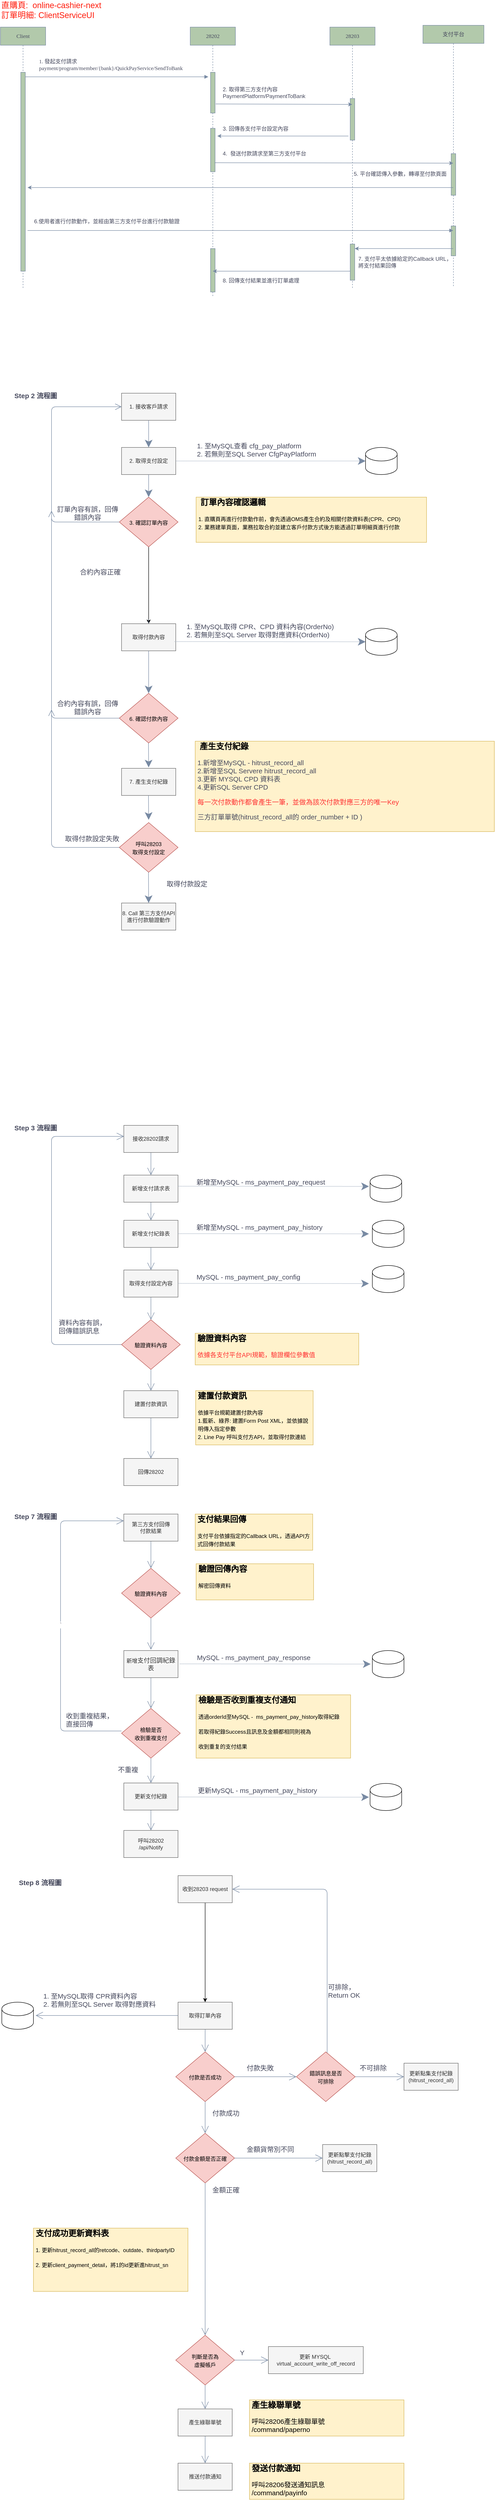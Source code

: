 <mxfile version="24.2.3" type="device">
  <diagram name="Page-1" id="13e1069c-82ec-6db2-03f1-153e76fe0fe0">
    <mxGraphModel dx="1492" dy="655" grid="1" gridSize="10" guides="1" tooltips="1" connect="1" arrows="1" fold="1" page="1" pageScale="1" pageWidth="1169" pageHeight="827" math="0" shadow="0">
      <root>
        <mxCell id="0" />
        <mxCell id="1" parent="0" />
        <mxCell id="7baba1c4bc27f4b0-2" value="28202" style="shape=umlLifeline;perimeter=lifelinePerimeter;whiteSpace=wrap;html=1;container=1;collapsible=0;recursiveResize=0;outlineConnect=0;rounded=0;shadow=0;comic=0;labelBackgroundColor=none;strokeWidth=1;fontFamily=Verdana;fontSize=12;align=center;fillColor=#B2C9AB;strokeColor=#788AA3;fontColor=#46495D;" parent="1" vertex="1">
          <mxGeometry x="467" y="70" width="100" height="596" as="geometry" />
        </mxCell>
        <mxCell id="7baba1c4bc27f4b0-10" value="" style="html=1;points=[];perimeter=orthogonalPerimeter;rounded=0;shadow=0;comic=0;labelBackgroundColor=none;strokeWidth=1;fontFamily=Verdana;fontSize=12;align=center;fillColor=#B2C9AB;strokeColor=#788AA3;fontColor=#46495D;" parent="7baba1c4bc27f4b0-2" vertex="1">
          <mxGeometry x="45" y="100" width="10" height="90" as="geometry" />
        </mxCell>
        <mxCell id="J6iVhQArOqbqRwW2A1_2-15" value="" style="html=1;points=[];perimeter=orthogonalPerimeter;rounded=0;shadow=0;comic=0;labelBackgroundColor=none;strokeWidth=1;fontFamily=Verdana;fontSize=12;align=center;fillColor=#B2C9AB;strokeColor=#788AA3;fontColor=#46495D;" parent="7baba1c4bc27f4b0-2" vertex="1">
          <mxGeometry x="45" y="224" width="10" height="96" as="geometry" />
        </mxCell>
        <mxCell id="J6iVhQArOqbqRwW2A1_2-30" value="" style="html=1;points=[];perimeter=orthogonalPerimeter;rounded=0;shadow=0;comic=0;labelBackgroundColor=none;strokeWidth=1;fontFamily=Verdana;fontSize=12;align=center;fillColor=#B2C9AB;strokeColor=#788AA3;fontColor=#46495D;" parent="7baba1c4bc27f4b0-2" vertex="1">
          <mxGeometry x="45.0" y="490" width="10" height="96" as="geometry" />
        </mxCell>
        <mxCell id="7baba1c4bc27f4b0-3" value="28203" style="shape=umlLifeline;perimeter=lifelinePerimeter;whiteSpace=wrap;html=1;container=1;collapsible=0;recursiveResize=0;outlineConnect=0;rounded=0;shadow=0;comic=0;labelBackgroundColor=none;strokeWidth=1;fontFamily=Verdana;fontSize=12;align=center;fillColor=#B2C9AB;strokeColor=#788AA3;fontColor=#46495D;" parent="1" vertex="1">
          <mxGeometry x="776.05" y="70" width="100" height="580" as="geometry" />
        </mxCell>
        <mxCell id="7baba1c4bc27f4b0-13" value="" style="html=1;points=[];perimeter=orthogonalPerimeter;rounded=0;shadow=0;comic=0;labelBackgroundColor=none;strokeWidth=1;fontFamily=Verdana;fontSize=12;align=center;fillColor=#B2C9AB;strokeColor=#788AA3;fontColor=#46495D;" parent="7baba1c4bc27f4b0-3" vertex="1">
          <mxGeometry x="45" y="158" width="10" height="92" as="geometry" />
        </mxCell>
        <mxCell id="J6iVhQArOqbqRwW2A1_2-28" value="" style="html=1;points=[];perimeter=orthogonalPerimeter;rounded=0;shadow=0;comic=0;labelBackgroundColor=none;strokeWidth=1;fontFamily=Verdana;fontSize=12;align=center;fillColor=#B2C9AB;strokeColor=#788AA3;fontColor=#46495D;" parent="7baba1c4bc27f4b0-3" vertex="1">
          <mxGeometry x="45" y="480" width="10" height="80" as="geometry" />
        </mxCell>
        <mxCell id="7baba1c4bc27f4b0-4" value="支付平台" style="shape=umlLifeline;perimeter=lifelinePerimeter;whiteSpace=wrap;html=1;container=1;collapsible=0;recursiveResize=0;outlineConnect=0;rounded=0;shadow=0;comic=0;labelBackgroundColor=none;strokeWidth=1;fontFamily=Verdana;fontSize=12;align=center;fillColor=#B2C9AB;strokeColor=#788AA3;fontColor=#46495D;" parent="1" vertex="1">
          <mxGeometry x="982" y="66" width="135" height="580" as="geometry" />
        </mxCell>
        <mxCell id="J6iVhQArOqbqRwW2A1_2-19" value="" style="html=1;points=[];perimeter=orthogonalPerimeter;rounded=0;shadow=0;comic=0;labelBackgroundColor=none;strokeWidth=1;fontFamily=Verdana;fontSize=12;align=center;fillColor=#B2C9AB;strokeColor=#788AA3;fontColor=#46495D;" parent="7baba1c4bc27f4b0-4" vertex="1">
          <mxGeometry x="62.5" y="284" width="10" height="92" as="geometry" />
        </mxCell>
        <mxCell id="J6iVhQArOqbqRwW2A1_2-25" value="" style="html=1;points=[];perimeter=orthogonalPerimeter;rounded=0;shadow=0;comic=0;labelBackgroundColor=none;strokeWidth=1;fontFamily=Verdana;fontSize=12;align=center;fillColor=#B2C9AB;strokeColor=#788AA3;fontColor=#46495D;" parent="7baba1c4bc27f4b0-4" vertex="1">
          <mxGeometry x="62.5" y="444" width="10" height="66" as="geometry" />
        </mxCell>
        <mxCell id="7baba1c4bc27f4b0-8" value="Client" style="shape=umlLifeline;perimeter=lifelinePerimeter;whiteSpace=wrap;html=1;container=1;collapsible=0;recursiveResize=0;outlineConnect=0;rounded=0;shadow=0;comic=0;labelBackgroundColor=none;strokeWidth=1;fontFamily=Verdana;fontSize=12;align=center;fillColor=#B2C9AB;strokeColor=#788AA3;fontColor=#46495D;" parent="1" vertex="1">
          <mxGeometry x="47" y="70" width="100" height="580" as="geometry" />
        </mxCell>
        <mxCell id="7baba1c4bc27f4b0-9" value="" style="html=1;points=[];perimeter=orthogonalPerimeter;rounded=0;shadow=0;comic=0;labelBackgroundColor=none;strokeWidth=1;fontFamily=Verdana;fontSize=12;align=center;fillColor=#B2C9AB;strokeColor=#788AA3;fontColor=#46495D;" parent="7baba1c4bc27f4b0-8" vertex="1">
          <mxGeometry x="45" y="100" width="10" height="440" as="geometry" />
        </mxCell>
        <mxCell id="7baba1c4bc27f4b0-11" value="&lt;div style=&quot;text-align: left;&quot;&gt;&lt;span style=&quot;background-color: initial;&quot;&gt;1. 發起支付請求&lt;/span&gt;&lt;/div&gt;payment/program/member/{bank}/QuickPayService/SendToBank" style="html=1;verticalAlign=bottom;endArrow=block;labelBackgroundColor=none;fontFamily=Verdana;fontSize=12;edgeStyle=elbowEdgeStyle;elbow=vertical;rounded=0;curved=1;strokeColor=#788AA3;fontColor=#46495D;" parent="1" source="7baba1c4bc27f4b0-9" edge="1">
          <mxGeometry x="-0.067" y="10" relative="1" as="geometry">
            <mxPoint x="267" y="190" as="sourcePoint" />
            <mxPoint x="507" y="180" as="targetPoint" />
            <Array as="points">
              <mxPoint x="287" y="180" />
            </Array>
            <mxPoint as="offset" />
          </mxGeometry>
        </mxCell>
        <mxCell id="J6iVhQArOqbqRwW2A1_2-12" value="" style="endArrow=classic;html=1;rounded=0;curved=1;strokeColor=#788AA3;fontColor=#46495D;" parent="1" target="7baba1c4bc27f4b0-3" edge="1">
          <mxGeometry width="50" height="50" relative="1" as="geometry">
            <mxPoint x="523.447" y="240" as="sourcePoint" />
            <mxPoint x="800.53" y="218.68" as="targetPoint" />
            <Array as="points">
              <mxPoint x="627" y="241" />
            </Array>
          </mxGeometry>
        </mxCell>
        <mxCell id="J6iVhQArOqbqRwW2A1_2-14" value="2. 取得第三方支付內容&lt;br&gt;PaymentPlatform/PaymentToBank" style="text;html=1;strokeColor=none;fillColor=none;align=left;verticalAlign=middle;whiteSpace=wrap;rounded=0;fontColor=#46495D;" parent="1" vertex="1">
          <mxGeometry x="537" y="200" width="270" height="30" as="geometry" />
        </mxCell>
        <mxCell id="J6iVhQArOqbqRwW2A1_2-16" value="" style="endArrow=classic;html=1;rounded=0;curved=1;strokeColor=#788AA3;fontColor=#46495D;" parent="1" edge="1">
          <mxGeometry width="50" height="50" relative="1" as="geometry">
            <mxPoint x="817" y="311" as="sourcePoint" />
            <mxPoint x="527" y="311" as="targetPoint" />
            <Array as="points">
              <mxPoint x="667" y="311" />
            </Array>
          </mxGeometry>
        </mxCell>
        <mxCell id="J6iVhQArOqbqRwW2A1_2-17" value="3. 回傳各支付平台設定內容" style="text;html=1;strokeColor=none;fillColor=none;align=left;verticalAlign=middle;whiteSpace=wrap;rounded=0;fontColor=#46495D;" parent="1" vertex="1">
          <mxGeometry x="537" y="280" width="270" height="30" as="geometry" />
        </mxCell>
        <mxCell id="J6iVhQArOqbqRwW2A1_2-20" value="" style="endArrow=classic;html=1;rounded=0;curved=1;strokeColor=#788AA3;fontColor=#46495D;" parent="1" target="7baba1c4bc27f4b0-4" edge="1">
          <mxGeometry width="50" height="50" relative="1" as="geometry">
            <mxPoint x="520.947" y="370" as="sourcePoint" />
            <mxPoint x="823.05" y="371" as="targetPoint" />
            <Array as="points">
              <mxPoint x="624.5" y="371" />
            </Array>
          </mxGeometry>
        </mxCell>
        <mxCell id="J6iVhQArOqbqRwW2A1_2-21" value="4.&amp;nbsp; 發送付款請求至第三方支付平台" style="text;html=1;strokeColor=none;fillColor=none;align=left;verticalAlign=middle;whiteSpace=wrap;rounded=0;fontColor=#46495D;" parent="1" vertex="1">
          <mxGeometry x="537" y="335" width="430" height="30" as="geometry" />
        </mxCell>
        <mxCell id="J6iVhQArOqbqRwW2A1_2-22" value="" style="endArrow=classic;html=1;rounded=0;curved=1;strokeColor=#788AA3;fontColor=#46495D;" parent="1" source="7baba1c4bc27f4b0-4" edge="1">
          <mxGeometry width="50" height="50" relative="1" as="geometry">
            <mxPoint x="1066.05" y="425" as="sourcePoint" />
            <mxPoint x="107" y="425" as="targetPoint" />
            <Array as="points">
              <mxPoint x="916.05" y="425" />
            </Array>
          </mxGeometry>
        </mxCell>
        <mxCell id="J6iVhQArOqbqRwW2A1_2-23" value="5. 平台確認傳入參數，轉導至付款頁面" style="text;html=1;strokeColor=none;fillColor=none;align=left;verticalAlign=middle;whiteSpace=wrap;rounded=0;fontColor=#46495D;" parent="1" vertex="1">
          <mxGeometry x="827" y="380" width="220" height="30" as="geometry" />
        </mxCell>
        <mxCell id="J6iVhQArOqbqRwW2A1_2-24" value="&lt;div style=&quot;text-align: left;&quot;&gt;&lt;/div&gt;" style="html=1;verticalAlign=bottom;endArrow=block;labelBackgroundColor=none;fontFamily=Verdana;fontSize=12;edgeStyle=elbowEdgeStyle;elbow=vertical;rounded=0;curved=1;strokeColor=#788AA3;fontColor=#46495D;exitX=0;exitY=1.167;exitDx=0;exitDy=0;exitPerimeter=0;" parent="1" source="J6iVhQArOqbqRwW2A1_2-26" target="7baba1c4bc27f4b0-4" edge="1">
          <mxGeometry x="-0.549" y="20" relative="1" as="geometry">
            <mxPoint x="46" y="519.999" as="sourcePoint" />
            <mxPoint x="1070.55" y="520.105" as="targetPoint" />
            <mxPoint as="offset" />
            <Array as="points">
              <mxPoint x="107" y="520" />
            </Array>
          </mxGeometry>
        </mxCell>
        <mxCell id="J6iVhQArOqbqRwW2A1_2-26" value="6.使用者進行付款動作，並經由第三方支付平台進行付款驗證" style="text;html=1;align=center;verticalAlign=middle;resizable=0;points=[];autosize=1;strokeColor=none;fillColor=none;rounded=0;fontColor=#46495D;" parent="1" vertex="1">
          <mxGeometry x="107" y="485" width="350" height="30" as="geometry" />
        </mxCell>
        <mxCell id="J6iVhQArOqbqRwW2A1_2-27" value="" style="endArrow=classic;html=1;rounded=0;curved=1;strokeColor=#788AA3;fontColor=#46495D;" parent="1" source="7baba1c4bc27f4b0-4" target="J6iVhQArOqbqRwW2A1_2-28" edge="1">
          <mxGeometry width="50" height="50" relative="1" as="geometry">
            <mxPoint x="1066.05" y="560" as="sourcePoint" />
            <mxPoint x="776.05" y="560" as="targetPoint" />
            <Array as="points">
              <mxPoint x="916.05" y="560" />
            </Array>
          </mxGeometry>
        </mxCell>
        <mxCell id="J6iVhQArOqbqRwW2A1_2-29" value="7. 支付平太依據給定的Callback URL，&lt;br&gt;將支付結果回傳" style="text;html=1;align=left;verticalAlign=middle;resizable=0;points=[];autosize=1;strokeColor=none;fillColor=none;rounded=0;fontColor=#46495D;" parent="1" vertex="1">
          <mxGeometry x="837.05" y="570" width="230" height="40" as="geometry" />
        </mxCell>
        <mxCell id="J6iVhQArOqbqRwW2A1_2-31" value="" style="endArrow=classic;html=1;rounded=0;curved=1;strokeColor=#788AA3;fontColor=#46495D;" parent="1" source="J6iVhQArOqbqRwW2A1_2-28" target="7baba1c4bc27f4b0-2" edge="1">
          <mxGeometry width="50" height="50" relative="1" as="geometry">
            <mxPoint x="809.975" y="610" as="sourcePoint" />
            <mxPoint x="537.0" y="610" as="targetPoint" />
            <Array as="points">
              <mxPoint x="622" y="610" />
            </Array>
          </mxGeometry>
        </mxCell>
        <mxCell id="J6iVhQArOqbqRwW2A1_2-32" value="8. 回傳支付結果並進行訂單處理" style="text;html=1;align=left;verticalAlign=middle;resizable=0;points=[];autosize=1;strokeColor=none;fillColor=none;rounded=0;fontColor=#46495D;" parent="1" vertex="1">
          <mxGeometry x="537" y="616" width="190" height="30" as="geometry" />
        </mxCell>
        <mxCell id="J6iVhQArOqbqRwW2A1_2-33" value="1. 接收客戶請求" style="rounded=0;whiteSpace=wrap;html=1;fillColor=#f5f5f5;strokeColor=#666666;fontColor=#333333;" parent="1" vertex="1">
          <mxGeometry x="315" y="880" width="120" height="60" as="geometry" />
        </mxCell>
        <mxCell id="J6iVhQArOqbqRwW2A1_2-34" value="&lt;font style=&quot;font-size: 15px;&quot;&gt;&lt;b&gt;Step 2 流程圖&lt;/b&gt;&lt;/font&gt;" style="text;html=1;strokeColor=none;fillColor=none;align=center;verticalAlign=middle;whiteSpace=wrap;rounded=0;fontColor=#46495D;" parent="1" vertex="1">
          <mxGeometry x="70" y="870" width="110" height="30" as="geometry" />
        </mxCell>
        <mxCell id="J6iVhQArOqbqRwW2A1_2-37" value="2. 取得支付設定" style="rounded=0;whiteSpace=wrap;html=1;fillColor=#f5f5f5;strokeColor=#666666;fontColor=#333333;" parent="1" vertex="1">
          <mxGeometry x="315" y="1000" width="120" height="60" as="geometry" />
        </mxCell>
        <mxCell id="J6iVhQArOqbqRwW2A1_2-38" value="" style="endArrow=classic;html=1;rounded=0;fontSize=15;fontColor=#46495D;startSize=14;endSize=14;strokeColor=#788AA3;fillColor=#B2C9AB;curved=1;exitX=0.5;exitY=1;exitDx=0;exitDy=0;entryX=0.5;entryY=0;entryDx=0;entryDy=0;" parent="1" source="J6iVhQArOqbqRwW2A1_2-33" target="J6iVhQArOqbqRwW2A1_2-37" edge="1">
          <mxGeometry width="50" height="50" relative="1" as="geometry">
            <mxPoint x="165" y="1000" as="sourcePoint" />
            <mxPoint x="215" y="950" as="targetPoint" />
          </mxGeometry>
        </mxCell>
        <mxCell id="J6iVhQArOqbqRwW2A1_2-39" value="" style="shape=cylinder3;whiteSpace=wrap;html=1;boundedLbl=1;backgroundOutline=1;size=15;fontSize=15;" parent="1" vertex="1">
          <mxGeometry x="855" y="1000" width="70" height="60" as="geometry" />
        </mxCell>
        <mxCell id="J6iVhQArOqbqRwW2A1_2-40" value="" style="endArrow=classic;html=1;rounded=0;fontSize=15;fontColor=#46495D;startSize=14;endSize=14;strokeColor=#788AA3;fillColor=#B2C9AB;curved=1;exitX=1;exitY=0.5;exitDx=0;exitDy=0;dashed=1;dashPattern=1 1;entryX=0;entryY=0.5;entryDx=0;entryDy=0;entryPerimeter=0;" parent="1" source="J6iVhQArOqbqRwW2A1_2-37" target="J6iVhQArOqbqRwW2A1_2-39" edge="1">
          <mxGeometry width="50" height="50" relative="1" as="geometry">
            <mxPoint x="605" y="1070" as="sourcePoint" />
            <mxPoint x="545" y="1030" as="targetPoint" />
          </mxGeometry>
        </mxCell>
        <mxCell id="J6iVhQArOqbqRwW2A1_2-42" value="1. 至MySQL查看&amp;nbsp;cfg_pay_platform&lt;br&gt;2. 若無則至SQL Server&amp;nbsp;CfgPayPlatform" style="text;html=1;strokeColor=none;fillColor=none;align=left;verticalAlign=middle;whiteSpace=wrap;rounded=0;fontSize=15;fontColor=#46495D;" parent="1" vertex="1">
          <mxGeometry x="480" y="980" width="320" height="50" as="geometry" />
        </mxCell>
        <mxCell id="J6iVhQArOqbqRwW2A1_2-45" value="" style="endArrow=classic;html=1;rounded=0;fontSize=15;fontColor=#46495D;startSize=14;endSize=14;strokeColor=#788AA3;fillColor=#B2C9AB;curved=1;entryX=0.5;entryY=0;entryDx=0;entryDy=0;exitX=0.5;exitY=1;exitDx=0;exitDy=0;" parent="1" source="J6iVhQArOqbqRwW2A1_2-37" target="J6iVhQArOqbqRwW2A1_2-46" edge="1">
          <mxGeometry width="50" height="50" relative="1" as="geometry">
            <mxPoint x="385" y="1070" as="sourcePoint" />
            <mxPoint x="378" y="1119" as="targetPoint" />
          </mxGeometry>
        </mxCell>
        <mxCell id="JeVfR3BSH5W42-43gilU-3" style="edgeStyle=orthogonalEdgeStyle;rounded=0;orthogonalLoop=1;jettySize=auto;html=1;entryX=0.5;entryY=0;entryDx=0;entryDy=0;" edge="1" parent="1" source="J6iVhQArOqbqRwW2A1_2-46" target="J6iVhQArOqbqRwW2A1_2-64">
          <mxGeometry relative="1" as="geometry" />
        </mxCell>
        <mxCell id="J6iVhQArOqbqRwW2A1_2-46" value="&lt;font style=&quot;font-size: 12px;&quot;&gt;3. 確認訂單內容&lt;/font&gt;" style="rhombus;whiteSpace=wrap;html=1;fontSize=15;strokeColor=#b85450;fillColor=#f8cecc;" parent="1" vertex="1">
          <mxGeometry x="310" y="1110" width="130" height="110" as="geometry" />
        </mxCell>
        <mxCell id="J6iVhQArOqbqRwW2A1_2-53" value="" style="endArrow=open;endFill=1;endSize=12;html=1;rounded=1;fontSize=15;fontColor=#46495D;strokeColor=#788AA3;fillColor=#B2C9AB;exitX=0;exitY=0.5;exitDx=0;exitDy=0;entryX=0;entryY=0.5;entryDx=0;entryDy=0;" parent="1" source="J6iVhQArOqbqRwW2A1_2-46" target="J6iVhQArOqbqRwW2A1_2-33" edge="1">
          <mxGeometry width="160" relative="1" as="geometry">
            <mxPoint x="110" y="1150" as="sourcePoint" />
            <mxPoint x="270" y="1150" as="targetPoint" />
            <Array as="points">
              <mxPoint x="160" y="1165" />
              <mxPoint x="160" y="1030" />
              <mxPoint x="160" y="910" />
            </Array>
          </mxGeometry>
        </mxCell>
        <mxCell id="J6iVhQArOqbqRwW2A1_2-54" value="訂單內容有誤，回傳錯誤內容" style="text;html=1;strokeColor=none;fillColor=none;align=center;verticalAlign=middle;whiteSpace=wrap;rounded=0;fontSize=15;fontColor=#46495D;" parent="1" vertex="1">
          <mxGeometry x="170" y="1130" width="140" height="30" as="geometry" />
        </mxCell>
        <mxCell id="J6iVhQArOqbqRwW2A1_2-55" value="&lt;h1 style=&quot;font-size: 18px;&quot;&gt;&lt;font style=&quot;font-size: 18px;&quot;&gt;&amp;nbsp;訂單內容確認邏輯&lt;/font&gt;&lt;/h1&gt;&lt;p style=&quot;&quot;&gt;&lt;span style=&quot;font-size: 12px;&quot;&gt;1. 直購頁再進行付款動作前，會先透過OMS產生合約及相關付款資料表(CPR、CPD)&lt;br&gt;2. 業務建單頁面，業務拉取合約並建立客戶付款方式後方能透過訂單明細頁進行付款&lt;/span&gt;&lt;/p&gt;" style="text;html=1;strokeColor=#d6b656;fillColor=#fff2cc;spacing=5;spacingTop=-20;whiteSpace=wrap;overflow=hidden;rounded=0;fontSize=15;" parent="1" vertex="1">
          <mxGeometry x="480" y="1110" width="510" height="100" as="geometry" />
        </mxCell>
        <mxCell id="J6iVhQArOqbqRwW2A1_2-58" value="合約內容正確" style="text;html=1;strokeColor=none;fillColor=none;align=left;verticalAlign=middle;whiteSpace=wrap;rounded=0;fontSize=15;fontColor=#46495D;" parent="1" vertex="1">
          <mxGeometry x="220.97" y="1260" width="140" height="30" as="geometry" />
        </mxCell>
        <mxCell id="J6iVhQArOqbqRwW2A1_2-62" value="" style="endArrow=classic;html=1;rounded=0;fontSize=15;fontColor=#46495D;startSize=14;endSize=14;strokeColor=#788AA3;fillColor=#B2C9AB;curved=1;entryX=0.5;entryY=0;entryDx=0;entryDy=0;exitX=0.5;exitY=1;exitDx=0;exitDy=0;" parent="1" edge="1">
          <mxGeometry width="50" height="50" relative="1" as="geometry">
            <mxPoint x="374.57" y="1380" as="sourcePoint" />
            <mxPoint x="374.57" y="1430" as="targetPoint" />
          </mxGeometry>
        </mxCell>
        <mxCell id="J6iVhQArOqbqRwW2A1_2-64" value="取得付款內容" style="rounded=0;whiteSpace=wrap;html=1;fillColor=#f5f5f5;strokeColor=#666666;fontColor=#333333;" parent="1" vertex="1">
          <mxGeometry x="315" y="1390" width="120" height="60" as="geometry" />
        </mxCell>
        <mxCell id="J6iVhQArOqbqRwW2A1_2-65" value="" style="endArrow=classic;html=1;rounded=0;fontSize=15;fontColor=#46495D;startSize=14;endSize=14;strokeColor=#788AA3;fillColor=#B2C9AB;curved=1;exitX=1;exitY=0.5;exitDx=0;exitDy=0;dashed=1;dashPattern=1 1;entryX=0;entryY=0.5;entryDx=0;entryDy=0;entryPerimeter=0;" parent="1" target="J6iVhQArOqbqRwW2A1_2-66" edge="1">
          <mxGeometry width="50" height="50" relative="1" as="geometry">
            <mxPoint x="432.48" y="1429.57" as="sourcePoint" />
            <mxPoint x="787.53" y="1429.57" as="targetPoint" />
          </mxGeometry>
        </mxCell>
        <mxCell id="J6iVhQArOqbqRwW2A1_2-66" value="" style="shape=cylinder3;whiteSpace=wrap;html=1;boundedLbl=1;backgroundOutline=1;size=15;fontSize=15;" parent="1" vertex="1">
          <mxGeometry x="855" y="1400" width="70" height="60" as="geometry" />
        </mxCell>
        <mxCell id="J6iVhQArOqbqRwW2A1_2-67" value="1. 至MySQL取得 CPR、CPD 資料內容(OrderNo)&lt;br&gt;2. 若無則至SQL Server 取得對應資料(OrderNo)" style="text;html=1;strokeColor=none;fillColor=none;align=left;verticalAlign=middle;whiteSpace=wrap;rounded=0;fontSize=15;fontColor=#46495D;" parent="1" vertex="1">
          <mxGeometry x="457" y="1380" width="350" height="50" as="geometry" />
        </mxCell>
        <mxCell id="J6iVhQArOqbqRwW2A1_2-68" value="&lt;font style=&quot;font-size: 12px;&quot;&gt;6. 確認付款內容&lt;/font&gt;" style="rhombus;whiteSpace=wrap;html=1;fontSize=15;strokeColor=#b85450;fillColor=#f8cecc;" parent="1" vertex="1">
          <mxGeometry x="310" y="1544" width="130" height="110" as="geometry" />
        </mxCell>
        <mxCell id="J6iVhQArOqbqRwW2A1_2-69" value="" style="endArrow=classic;html=1;rounded=0;fontSize=15;fontColor=#46495D;startSize=14;endSize=14;strokeColor=#788AA3;fillColor=#B2C9AB;curved=1;entryX=0.5;entryY=0;entryDx=0;entryDy=0;" parent="1" target="J6iVhQArOqbqRwW2A1_2-68" edge="1" source="J6iVhQArOqbqRwW2A1_2-64">
          <mxGeometry width="50" height="50" relative="1" as="geometry">
            <mxPoint x="374.57" y="1490" as="sourcePoint" />
            <mxPoint x="374.57" y="1540" as="targetPoint" />
          </mxGeometry>
        </mxCell>
        <mxCell id="J6iVhQArOqbqRwW2A1_2-70" value="" style="endArrow=open;endFill=1;endSize=12;html=1;rounded=1;fontSize=15;fontColor=#46495D;strokeColor=#788AA3;fillColor=#B2C9AB;exitX=0;exitY=0.5;exitDx=0;exitDy=0;" parent="1" edge="1">
          <mxGeometry width="160" relative="1" as="geometry">
            <mxPoint x="310" y="1599" as="sourcePoint" />
            <mxPoint x="160" y="1140" as="targetPoint" />
            <Array as="points">
              <mxPoint x="160" y="1599" />
              <mxPoint x="160" y="1464" />
              <mxPoint x="160" y="1344" />
            </Array>
          </mxGeometry>
        </mxCell>
        <mxCell id="J6iVhQArOqbqRwW2A1_2-71" value="合約內容有誤，回傳錯誤內容" style="text;html=1;strokeColor=none;fillColor=none;align=center;verticalAlign=middle;whiteSpace=wrap;rounded=0;fontSize=15;fontColor=#46495D;" parent="1" vertex="1">
          <mxGeometry x="170" y="1560" width="140" height="30" as="geometry" />
        </mxCell>
        <mxCell id="J6iVhQArOqbqRwW2A1_2-72" value="&lt;h1 style=&quot;font-size: 18px;&quot;&gt;&amp;nbsp;產生支付紀錄&lt;/h1&gt;&lt;p style=&quot;&quot;&gt;&lt;span style=&quot;color: rgb(70, 73, 93);&quot;&gt;1.新增至MySQL -&amp;nbsp;hitrust_record_all&lt;/span&gt;&lt;br style=&quot;color: rgb(70, 73, 93);&quot;&gt;&lt;span style=&quot;color: rgb(70, 73, 93);&quot;&gt;2.新增至SQL Servere&amp;nbsp;hitrust_record_all&lt;/span&gt;&lt;br style=&quot;color: rgb(70, 73, 93);&quot;&gt;&lt;span style=&quot;color: rgb(70, 73, 93);&quot;&gt;3.更新 MYSQL CPD 資料表&lt;/span&gt;&lt;br style=&quot;color: rgb(70, 73, 93);&quot;&gt;&lt;span style=&quot;color: rgb(70, 73, 93);&quot;&gt;4.更新SQL Server CPD&lt;/span&gt;&lt;br&gt;&lt;/p&gt;&lt;p style=&quot;&quot;&gt;&lt;font color=&quot;#ff3333&quot;&gt;每一次付款動作都會產生一筆，並做為該次付款對應三方的唯一Key&lt;/font&gt;&lt;/p&gt;&lt;p style=&quot;&quot;&gt;&lt;/p&gt;&lt;font color=&quot;#46495d&quot;&gt;三方訂單單號(hitrust_record_all的 order_number + ID )&lt;/font&gt;" style="text;html=1;strokeColor=#d6b656;fillColor=#fff2cc;spacing=5;spacingTop=-20;whiteSpace=wrap;overflow=hidden;rounded=0;fontSize=15;" parent="1" vertex="1">
          <mxGeometry x="477.98" y="1650" width="662.02" height="200" as="geometry" />
        </mxCell>
        <mxCell id="J6iVhQArOqbqRwW2A1_2-73" value="" style="endArrow=classic;html=1;rounded=0;fontSize=15;fontColor=#46495D;startSize=14;endSize=14;strokeColor=#788AA3;fillColor=#B2C9AB;curved=1;entryX=0.5;entryY=0;entryDx=0;entryDy=0;exitX=0.5;exitY=1;exitDx=0;exitDy=0;" parent="1" edge="1">
          <mxGeometry width="50" height="50" relative="1" as="geometry">
            <mxPoint x="374.57" y="1654" as="sourcePoint" />
            <mxPoint x="375" y="1708" as="targetPoint" />
          </mxGeometry>
        </mxCell>
        <mxCell id="J6iVhQArOqbqRwW2A1_2-74" value="7. 產生支付紀錄" style="rounded=0;whiteSpace=wrap;html=1;fillColor=#f5f5f5;strokeColor=#666666;fontColor=#333333;" parent="1" vertex="1">
          <mxGeometry x="315" y="1710" width="120" height="60" as="geometry" />
        </mxCell>
        <mxCell id="J6iVhQArOqbqRwW2A1_2-82" value="&lt;span style=&quot;font-size: 12px;&quot;&gt;呼叫28203 &lt;br&gt;取得支付設定&lt;/span&gt;" style="rhombus;whiteSpace=wrap;html=1;fontSize=15;strokeColor=#b85450;fillColor=#f8cecc;" parent="1" vertex="1">
          <mxGeometry x="310" y="1830" width="130" height="110" as="geometry" />
        </mxCell>
        <mxCell id="J6iVhQArOqbqRwW2A1_2-84" value="" style="endArrow=classic;html=1;rounded=0;fontSize=15;fontColor=#46495D;startSize=14;endSize=14;strokeColor=#788AA3;fillColor=#B2C9AB;curved=1;entryX=0.5;entryY=0;entryDx=0;entryDy=0;exitX=0.5;exitY=1;exitDx=0;exitDy=0;" parent="1" edge="1">
          <mxGeometry width="50" height="50" relative="1" as="geometry">
            <mxPoint x="374.57" y="1770" as="sourcePoint" />
            <mxPoint x="375" y="1824" as="targetPoint" />
          </mxGeometry>
        </mxCell>
        <mxCell id="J6iVhQArOqbqRwW2A1_2-85" value="" style="endArrow=open;endFill=1;endSize=12;html=1;rounded=1;fontSize=15;fontColor=#46495D;strokeColor=#788AA3;fillColor=#B2C9AB;exitX=0;exitY=0.5;exitDx=0;exitDy=0;" parent="1" edge="1">
          <mxGeometry width="160" relative="1" as="geometry">
            <mxPoint x="310" y="1885" as="sourcePoint" />
            <mxPoint x="160" y="1580" as="targetPoint" />
            <Array as="points">
              <mxPoint x="160" y="1885" />
              <mxPoint x="160" y="1750" />
              <mxPoint x="160" y="1630" />
            </Array>
          </mxGeometry>
        </mxCell>
        <mxCell id="J6iVhQArOqbqRwW2A1_2-86" value="取得付款設定失敗" style="text;html=1;strokeColor=none;fillColor=none;align=center;verticalAlign=middle;whiteSpace=wrap;rounded=0;fontSize=15;fontColor=#46495D;" parent="1" vertex="1">
          <mxGeometry x="180" y="1850" width="140" height="30" as="geometry" />
        </mxCell>
        <mxCell id="J6iVhQArOqbqRwW2A1_2-87" value="8. Call 第三方支付API&lt;br&gt;進行付款驗證動作" style="rounded=0;whiteSpace=wrap;html=1;fillColor=#f5f5f5;strokeColor=#666666;fontColor=#333333;" parent="1" vertex="1">
          <mxGeometry x="315" y="2008" width="120" height="60" as="geometry" />
        </mxCell>
        <mxCell id="J6iVhQArOqbqRwW2A1_2-88" value="" style="endArrow=classic;html=1;rounded=0;fontSize=15;fontColor=#46495D;startSize=14;endSize=14;strokeColor=#788AA3;fillColor=#B2C9AB;curved=1;entryX=0.5;entryY=0;entryDx=0;entryDy=0;exitX=0.5;exitY=1;exitDx=0;exitDy=0;" parent="1" target="J6iVhQArOqbqRwW2A1_2-87" edge="1">
          <mxGeometry width="50" height="50" relative="1" as="geometry">
            <mxPoint x="374.57" y="1940" as="sourcePoint" />
            <mxPoint x="375" y="1994" as="targetPoint" />
          </mxGeometry>
        </mxCell>
        <mxCell id="J6iVhQArOqbqRwW2A1_2-89" value="取得付款設定" style="text;html=1;strokeColor=none;fillColor=none;align=center;verticalAlign=middle;whiteSpace=wrap;rounded=0;fontSize=15;fontColor=#46495D;" parent="1" vertex="1">
          <mxGeometry x="390" y="1950" width="140" height="30" as="geometry" />
        </mxCell>
        <mxCell id="J6iVhQArOqbqRwW2A1_2-104" style="edgeStyle=orthogonalEdgeStyle;rounded=1;orthogonalLoop=1;jettySize=auto;html=1;entryX=0.5;entryY=0;entryDx=0;entryDy=0;fontSize=12;fontColor=#46495D;endArrow=open;startSize=14;endSize=14;strokeColor=#788AA3;fillColor=#B2C9AB;" parent="1" source="J6iVhQArOqbqRwW2A1_2-90" target="J6iVhQArOqbqRwW2A1_2-94" edge="1">
          <mxGeometry relative="1" as="geometry" />
        </mxCell>
        <mxCell id="J6iVhQArOqbqRwW2A1_2-90" value="接收28202請求" style="rounded=0;whiteSpace=wrap;html=1;fillColor=#f5f5f5;strokeColor=#666666;fontColor=#333333;" parent="1" vertex="1">
          <mxGeometry x="320" y="2500" width="120" height="60" as="geometry" />
        </mxCell>
        <mxCell id="J6iVhQArOqbqRwW2A1_2-91" value="&lt;font style=&quot;font-size: 15px;&quot;&gt;&lt;b&gt;Step 3 流程圖&lt;/b&gt;&lt;/font&gt;" style="text;html=1;strokeColor=none;fillColor=none;align=center;verticalAlign=middle;whiteSpace=wrap;rounded=0;fontColor=#46495D;" parent="1" vertex="1">
          <mxGeometry x="70" y="2490" width="110" height="30" as="geometry" />
        </mxCell>
        <mxCell id="J6iVhQArOqbqRwW2A1_2-103" style="edgeStyle=orthogonalEdgeStyle;rounded=1;orthogonalLoop=1;jettySize=auto;html=1;exitX=0.5;exitY=1;exitDx=0;exitDy=0;entryX=0.5;entryY=0;entryDx=0;entryDy=0;fontSize=12;fontColor=#46495D;endArrow=open;startSize=14;endSize=14;strokeColor=#788AA3;fillColor=#B2C9AB;" parent="1" source="J6iVhQArOqbqRwW2A1_2-94" target="J6iVhQArOqbqRwW2A1_2-98" edge="1">
          <mxGeometry relative="1" as="geometry" />
        </mxCell>
        <mxCell id="J6iVhQArOqbqRwW2A1_2-94" value="&lt;font style=&quot;font-size: 12px;&quot;&gt;新增&lt;span style=&quot;font-family: Arial, sans-serif; text-align: start; background-color: rgb(255, 255, 255);&quot;&gt;支付請求表&lt;/span&gt;&lt;/font&gt;" style="rounded=0;whiteSpace=wrap;html=1;fillColor=#f5f5f5;strokeColor=#666666;fontColor=#333333;" parent="1" vertex="1">
          <mxGeometry x="320" y="2610" width="120" height="60" as="geometry" />
        </mxCell>
        <mxCell id="J6iVhQArOqbqRwW2A1_2-95" value="" style="endArrow=classic;html=1;rounded=0;fontSize=15;fontColor=#46495D;startSize=14;endSize=14;strokeColor=#788AA3;fillColor=#B2C9AB;curved=1;exitX=1;exitY=0.5;exitDx=0;exitDy=0;dashed=1;dashPattern=1 1;entryX=0;entryY=0.5;entryDx=0;entryDy=0;entryPerimeter=0;" parent="1" edge="1">
          <mxGeometry width="50" height="50" relative="1" as="geometry">
            <mxPoint x="440" y="2634.57" as="sourcePoint" />
            <mxPoint x="862.52" y="2635" as="targetPoint" />
          </mxGeometry>
        </mxCell>
        <mxCell id="J6iVhQArOqbqRwW2A1_2-96" value="" style="shape=cylinder3;whiteSpace=wrap;html=1;boundedLbl=1;backgroundOutline=1;size=15;fontSize=15;" parent="1" vertex="1">
          <mxGeometry x="865" y="2610" width="70" height="60" as="geometry" />
        </mxCell>
        <mxCell id="J6iVhQArOqbqRwW2A1_2-97" value="新增至MySQL - ms_payment_pay_request" style="text;html=1;strokeColor=none;fillColor=none;align=left;verticalAlign=middle;whiteSpace=wrap;rounded=0;fontSize=15;fontColor=#46495D;" parent="1" vertex="1">
          <mxGeometry x="479.05" y="2610" width="350" height="30" as="geometry" />
        </mxCell>
        <mxCell id="J6iVhQArOqbqRwW2A1_2-122" style="edgeStyle=orthogonalEdgeStyle;rounded=1;orthogonalLoop=1;jettySize=auto;html=1;entryX=0.5;entryY=0;entryDx=0;entryDy=0;fontSize=12;fontColor=#46495D;endArrow=open;startSize=14;endSize=14;strokeColor=#788AA3;fillColor=#B2C9AB;" parent="1" source="J6iVhQArOqbqRwW2A1_2-98" target="J6iVhQArOqbqRwW2A1_2-121" edge="1">
          <mxGeometry relative="1" as="geometry" />
        </mxCell>
        <mxCell id="J6iVhQArOqbqRwW2A1_2-98" value="&lt;font style=&quot;font-size: 12px;&quot;&gt;新增&lt;span style=&quot;font-family: Arial, sans-serif; text-align: start; background-color: rgb(255, 255, 255);&quot;&gt;支付紀錄表&lt;/span&gt;&lt;/font&gt;" style="rounded=0;whiteSpace=wrap;html=1;fillColor=#f5f5f5;strokeColor=#666666;fontColor=#333333;" parent="1" vertex="1">
          <mxGeometry x="320" y="2710" width="120" height="60" as="geometry" />
        </mxCell>
        <mxCell id="J6iVhQArOqbqRwW2A1_2-105" value="" style="endArrow=classic;html=1;rounded=0;fontSize=15;fontColor=#46495D;startSize=14;endSize=14;strokeColor=#788AA3;fillColor=#B2C9AB;curved=1;exitX=1;exitY=0.5;exitDx=0;exitDy=0;dashed=1;dashPattern=1 1;entryX=0;entryY=0.5;entryDx=0;entryDy=0;entryPerimeter=0;" parent="1" edge="1">
          <mxGeometry width="50" height="50" relative="1" as="geometry">
            <mxPoint x="440" y="2739.57" as="sourcePoint" />
            <mxPoint x="862.52" y="2740" as="targetPoint" />
          </mxGeometry>
        </mxCell>
        <mxCell id="J6iVhQArOqbqRwW2A1_2-106" value="" style="shape=cylinder3;whiteSpace=wrap;html=1;boundedLbl=1;backgroundOutline=1;size=15;fontSize=15;" parent="1" vertex="1">
          <mxGeometry x="870.05" y="2710" width="70" height="60" as="geometry" />
        </mxCell>
        <mxCell id="J6iVhQArOqbqRwW2A1_2-107" value="新增至MySQL - ms_payment_pay_history" style="text;html=1;strokeColor=none;fillColor=none;align=left;verticalAlign=middle;whiteSpace=wrap;rounded=0;fontSize=15;fontColor=#46495D;" parent="1" vertex="1">
          <mxGeometry x="479.05" y="2710" width="350" height="30" as="geometry" />
        </mxCell>
        <mxCell id="J6iVhQArOqbqRwW2A1_2-110" style="edgeStyle=orthogonalEdgeStyle;rounded=1;orthogonalLoop=1;jettySize=auto;html=1;exitX=0;exitY=0.5;exitDx=0;exitDy=0;entryX=0.003;entryY=0.407;entryDx=0;entryDy=0;entryPerimeter=0;fontSize=12;fontColor=#46495D;endArrow=open;startSize=14;endSize=14;strokeColor=#788AA3;fillColor=#B2C9AB;" parent="1" source="J6iVhQArOqbqRwW2A1_2-108" target="J6iVhQArOqbqRwW2A1_2-90" edge="1">
          <mxGeometry relative="1" as="geometry">
            <Array as="points">
              <mxPoint x="160" y="2985" />
              <mxPoint x="160" y="2524" />
            </Array>
          </mxGeometry>
        </mxCell>
        <mxCell id="J6iVhQArOqbqRwW2A1_2-116" style="edgeStyle=orthogonalEdgeStyle;rounded=1;orthogonalLoop=1;jettySize=auto;html=1;fontSize=12;fontColor=#46495D;endArrow=open;startSize=14;endSize=14;strokeColor=#788AA3;fillColor=#B2C9AB;" parent="1" source="J6iVhQArOqbqRwW2A1_2-108" target="J6iVhQArOqbqRwW2A1_2-114" edge="1">
          <mxGeometry relative="1" as="geometry" />
        </mxCell>
        <mxCell id="J6iVhQArOqbqRwW2A1_2-108" value="&lt;span style=&quot;font-size: 12px;&quot;&gt;驗證資料內容&lt;/span&gt;" style="rhombus;whiteSpace=wrap;html=1;fontSize=15;strokeColor=#b85450;fillColor=#f8cecc;" parent="1" vertex="1">
          <mxGeometry x="314.95" y="2930" width="130" height="110" as="geometry" />
        </mxCell>
        <mxCell id="J6iVhQArOqbqRwW2A1_2-111" value="&lt;h1 style=&quot;font-size: 18px;&quot;&gt;驗證資料內容&lt;/h1&gt;&lt;p style=&quot;&quot;&gt;&lt;font style=&quot;font-size: 14px;&quot; color=&quot;#ff3333&quot;&gt;依據各支付平台API規範，驗證欄位參數值&lt;/font&gt;&lt;/p&gt;" style="text;html=1;strokeColor=#d6b656;fillColor=#fff2cc;spacing=5;spacingTop=-20;whiteSpace=wrap;overflow=hidden;rounded=0;fontSize=15;" parent="1" vertex="1">
          <mxGeometry x="477.98" y="2960" width="362.02" height="70" as="geometry" />
        </mxCell>
        <mxCell id="J6iVhQArOqbqRwW2A1_2-112" value="資料內容有誤，&lt;br&gt;回傳錯誤訊息" style="text;html=1;strokeColor=none;fillColor=none;align=left;verticalAlign=middle;whiteSpace=wrap;rounded=0;fontSize=15;fontColor=#46495D;" parent="1" vertex="1">
          <mxGeometry x="174" y="2930" width="140" height="30" as="geometry" />
        </mxCell>
        <mxCell id="J6iVhQArOqbqRwW2A1_2-120" style="edgeStyle=orthogonalEdgeStyle;rounded=1;orthogonalLoop=1;jettySize=auto;html=1;entryX=0.5;entryY=0;entryDx=0;entryDy=0;fontSize=12;fontColor=#46495D;endArrow=open;startSize=14;endSize=14;strokeColor=#788AA3;fillColor=#B2C9AB;" parent="1" source="J6iVhQArOqbqRwW2A1_2-114" target="J6iVhQArOqbqRwW2A1_2-119" edge="1">
          <mxGeometry relative="1" as="geometry" />
        </mxCell>
        <mxCell id="J6iVhQArOqbqRwW2A1_2-114" value="建置付款資訊" style="rounded=0;whiteSpace=wrap;html=1;fillColor=#f5f5f5;strokeColor=#666666;fontColor=#333333;" parent="1" vertex="1">
          <mxGeometry x="319.95" y="3087" width="120" height="60" as="geometry" />
        </mxCell>
        <mxCell id="J6iVhQArOqbqRwW2A1_2-117" value="&lt;h1 style=&quot;font-size: 18px;&quot;&gt;建置付款資訊&lt;/h1&gt;&lt;p style=&quot;&quot;&gt;&lt;span style=&quot;font-size: 12px;&quot;&gt;依據平台規範建置付款內容&lt;br&gt;1.藍新、綠界: 建置Form Post XML，並依據說明傳入指定參數&lt;br&gt;2. Line Pay 呼叫支付方API，並取得付款連結&lt;/span&gt;&lt;/p&gt;" style="text;html=1;strokeColor=#d6b656;fillColor=#fff2cc;spacing=5;spacingTop=-20;whiteSpace=wrap;overflow=hidden;rounded=0;fontSize=15;" parent="1" vertex="1">
          <mxGeometry x="479" y="3087" width="260" height="120" as="geometry" />
        </mxCell>
        <mxCell id="J6iVhQArOqbqRwW2A1_2-119" value="回傳28202" style="rounded=0;whiteSpace=wrap;html=1;fillColor=#f5f5f5;strokeColor=#666666;fontColor=#333333;" parent="1" vertex="1">
          <mxGeometry x="319.95" y="3237" width="120" height="60" as="geometry" />
        </mxCell>
        <mxCell id="J6iVhQArOqbqRwW2A1_2-123" style="edgeStyle=orthogonalEdgeStyle;rounded=1;orthogonalLoop=1;jettySize=auto;html=1;fontSize=12;fontColor=#46495D;endArrow=open;startSize=14;endSize=14;strokeColor=#788AA3;fillColor=#B2C9AB;" parent="1" source="J6iVhQArOqbqRwW2A1_2-121" target="J6iVhQArOqbqRwW2A1_2-108" edge="1">
          <mxGeometry relative="1" as="geometry" />
        </mxCell>
        <mxCell id="J6iVhQArOqbqRwW2A1_2-121" value="取得支付設定內容" style="rounded=0;whiteSpace=wrap;html=1;fillColor=#f5f5f5;strokeColor=#666666;fontColor=#333333;" parent="1" vertex="1">
          <mxGeometry x="320" y="2820" width="120" height="60" as="geometry" />
        </mxCell>
        <mxCell id="J6iVhQArOqbqRwW2A1_2-124" value="" style="endArrow=classic;html=1;rounded=0;fontSize=15;fontColor=#46495D;startSize=14;endSize=14;strokeColor=#788AA3;fillColor=#B2C9AB;curved=1;exitX=1;exitY=0.5;exitDx=0;exitDy=0;dashed=1;dashPattern=1 1;entryX=0;entryY=0.5;entryDx=0;entryDy=0;entryPerimeter=0;" parent="1" edge="1">
          <mxGeometry width="50" height="50" relative="1" as="geometry">
            <mxPoint x="440" y="2849.57" as="sourcePoint" />
            <mxPoint x="862.52" y="2850" as="targetPoint" />
          </mxGeometry>
        </mxCell>
        <mxCell id="J6iVhQArOqbqRwW2A1_2-125" value="" style="shape=cylinder3;whiteSpace=wrap;html=1;boundedLbl=1;backgroundOutline=1;size=15;fontSize=15;" parent="1" vertex="1">
          <mxGeometry x="870.05" y="2810" width="70" height="60" as="geometry" />
        </mxCell>
        <mxCell id="J6iVhQArOqbqRwW2A1_2-126" value="MySQL - ms_payment_pay_config" style="text;html=1;strokeColor=none;fillColor=none;align=left;verticalAlign=middle;whiteSpace=wrap;rounded=0;fontSize=15;fontColor=#46495D;" parent="1" vertex="1">
          <mxGeometry x="479.05" y="2820" width="350" height="30" as="geometry" />
        </mxCell>
        <mxCell id="J6iVhQArOqbqRwW2A1_2-133" style="edgeStyle=orthogonalEdgeStyle;rounded=1;orthogonalLoop=1;jettySize=auto;html=1;entryX=0.5;entryY=0;entryDx=0;entryDy=0;fontSize=12;fontColor=#46495D;endArrow=open;startSize=14;endSize=14;strokeColor=#788AA3;fillColor=#B2C9AB;" parent="1" source="J6iVhQArOqbqRwW2A1_2-129" edge="1">
          <mxGeometry relative="1" as="geometry">
            <mxPoint x="380" y="3480" as="targetPoint" />
          </mxGeometry>
        </mxCell>
        <mxCell id="J6iVhQArOqbqRwW2A1_2-129" value="第三方支付回傳&lt;br&gt;付款結果" style="rounded=0;whiteSpace=wrap;html=1;fillColor=#f5f5f5;strokeColor=#666666;fontColor=#333333;" parent="1" vertex="1">
          <mxGeometry x="319.95" y="3360" width="120" height="60" as="geometry" />
        </mxCell>
        <mxCell id="J6iVhQArOqbqRwW2A1_2-130" value="&lt;font style=&quot;font-size: 15px;&quot;&gt;&lt;b&gt;Step 7 流程圖&lt;/b&gt;&lt;/font&gt;" style="text;html=1;strokeColor=none;fillColor=none;align=center;verticalAlign=middle;whiteSpace=wrap;rounded=0;fontColor=#46495D;" parent="1" vertex="1">
          <mxGeometry x="69.95" y="3350" width="110" height="30" as="geometry" />
        </mxCell>
        <mxCell id="J6iVhQArOqbqRwW2A1_2-131" value="&lt;h1 style=&quot;font-size: 18px;&quot;&gt;支付結果回傳&lt;/h1&gt;&lt;p style=&quot;&quot;&gt;&lt;span style=&quot;font-size: 12px;&quot;&gt;支付平台依據指定的Callback URL，透過API方式回傳付款結果&lt;/span&gt;&lt;/p&gt;" style="text;html=1;strokeColor=#d6b656;fillColor=#fff2cc;spacing=5;spacingTop=-20;whiteSpace=wrap;overflow=hidden;rounded=0;fontSize=15;" parent="1" vertex="1">
          <mxGeometry x="478.05" y="3360" width="260" height="80" as="geometry" />
        </mxCell>
        <mxCell id="J6iVhQArOqbqRwW2A1_2-134" value="&lt;h1 style=&quot;font-size: 18px;&quot;&gt;驗證回傳內容&lt;/h1&gt;&lt;p style=&quot;&quot;&gt;&lt;span style=&quot;font-size: 12px;&quot;&gt;解密回傳資料&lt;/span&gt;&lt;/p&gt;" style="text;html=1;strokeColor=#d6b656;fillColor=#fff2cc;spacing=5;spacingTop=-20;whiteSpace=wrap;overflow=hidden;rounded=0;fontSize=15;" parent="1" vertex="1">
          <mxGeometry x="480" y="3470" width="260" height="80" as="geometry" />
        </mxCell>
        <mxCell id="J6iVhQArOqbqRwW2A1_2-141" style="edgeStyle=orthogonalEdgeStyle;rounded=1;orthogonalLoop=1;jettySize=auto;html=1;fontSize=12;fontColor=#46495D;endArrow=open;startSize=14;endSize=14;strokeColor=#788AA3;fillColor=#B2C9AB;" parent="1" source="J6iVhQArOqbqRwW2A1_2-135" edge="1">
          <mxGeometry relative="1" as="geometry">
            <mxPoint x="380" y="3660" as="targetPoint" />
          </mxGeometry>
        </mxCell>
        <mxCell id="J6iVhQArOqbqRwW2A1_2-135" value="&lt;span style=&quot;font-size: 12px;&quot;&gt;驗證資料內容&lt;/span&gt;" style="rhombus;whiteSpace=wrap;html=1;fontSize=15;strokeColor=#b85450;fillColor=#f8cecc;" parent="1" vertex="1">
          <mxGeometry x="315" y="3480" width="130" height="110" as="geometry" />
        </mxCell>
        <mxCell id="J6iVhQArOqbqRwW2A1_2-147" style="edgeStyle=orthogonalEdgeStyle;rounded=1;orthogonalLoop=1;jettySize=auto;html=1;entryX=0.5;entryY=0;entryDx=0;entryDy=0;fontSize=12;fontColor=#46495D;endArrow=open;startSize=14;endSize=14;strokeColor=#788AA3;fillColor=#B2C9AB;" parent="1" source="J6iVhQArOqbqRwW2A1_2-140" target="J6iVhQArOqbqRwW2A1_2-146" edge="1">
          <mxGeometry relative="1" as="geometry" />
        </mxCell>
        <mxCell id="J6iVhQArOqbqRwW2A1_2-140" value="新增&lt;span style=&quot;font-family: Arial, sans-serif; font-size: 14px; text-align: start; background-color: rgb(255, 255, 255);&quot;&gt;支付回調紀錄表&lt;/span&gt;" style="rounded=0;whiteSpace=wrap;html=1;fillColor=#f5f5f5;strokeColor=#666666;fontColor=#333333;" parent="1" vertex="1">
          <mxGeometry x="320" y="3662" width="120" height="60" as="geometry" />
        </mxCell>
        <mxCell id="J6iVhQArOqbqRwW2A1_2-143" value="" style="endArrow=classic;html=1;rounded=0;fontSize=15;fontColor=#46495D;startSize=14;endSize=14;strokeColor=#788AA3;fillColor=#B2C9AB;curved=1;exitX=1;exitY=0.5;exitDx=0;exitDy=0;dashed=1;dashPattern=1 1;entryX=0;entryY=0.5;entryDx=0;entryDy=0;entryPerimeter=0;" parent="1" edge="1">
          <mxGeometry width="50" height="50" relative="1" as="geometry">
            <mxPoint x="443.74" y="3691.47" as="sourcePoint" />
            <mxPoint x="866.26" y="3691.9" as="targetPoint" />
          </mxGeometry>
        </mxCell>
        <mxCell id="J6iVhQArOqbqRwW2A1_2-144" value="" style="shape=cylinder3;whiteSpace=wrap;html=1;boundedLbl=1;backgroundOutline=1;size=15;fontSize=15;" parent="1" vertex="1">
          <mxGeometry x="870.05" y="3662" width="70" height="60" as="geometry" />
        </mxCell>
        <mxCell id="J6iVhQArOqbqRwW2A1_2-145" value="MySQL - ms_payment_pay_response" style="text;html=1;strokeColor=none;fillColor=none;align=left;verticalAlign=middle;whiteSpace=wrap;rounded=0;fontSize=15;fontColor=#46495D;" parent="1" vertex="1">
          <mxGeometry x="480" y="3662" width="350" height="30" as="geometry" />
        </mxCell>
        <mxCell id="J6iVhQArOqbqRwW2A1_2-156" style="edgeStyle=orthogonalEdgeStyle;rounded=1;orthogonalLoop=1;jettySize=auto;html=1;fontSize=12;fontColor=#46495D;endArrow=open;startSize=14;endSize=14;strokeColor=#788AA3;fillColor=#B2C9AB;" parent="1" source="J6iVhQArOqbqRwW2A1_2-146" target="J6iVhQArOqbqRwW2A1_2-155" edge="1">
          <mxGeometry relative="1" as="geometry" />
        </mxCell>
        <mxCell id="J6iVhQArOqbqRwW2A1_2-146" value="&lt;span style=&quot;font-size: 12px;&quot;&gt;檢驗是否&lt;br&gt;收到重複支付&lt;/span&gt;" style="rhombus;whiteSpace=wrap;html=1;fontSize=15;strokeColor=#b85450;fillColor=#f8cecc;" parent="1" vertex="1">
          <mxGeometry x="315" y="3790" width="130" height="110" as="geometry" />
        </mxCell>
        <mxCell id="J6iVhQArOqbqRwW2A1_2-151" value="&lt;h1 style=&quot;font-size: 18px;&quot;&gt;檢驗是否收到重複支付通知&lt;/h1&gt;&lt;p style=&quot;&quot;&gt;&lt;span style=&quot;font-size: 12px;&quot;&gt;透過orderId至MySQL -&amp;nbsp; ms_payment_pay_history取得紀錄&lt;/span&gt;&lt;/p&gt;&lt;p style=&quot;&quot;&gt;&lt;span style=&quot;font-size: 12px;&quot;&gt;若取得紀錄Success且訊息及金額都相同則視為&lt;/span&gt;&lt;/p&gt;&lt;span style=&quot;font-size: 12px;&quot;&gt;收到重复的支付结果&lt;/span&gt;" style="text;html=1;strokeColor=#d6b656;fillColor=#fff2cc;spacing=5;spacingTop=-20;whiteSpace=wrap;overflow=hidden;rounded=0;fontSize=15;" parent="1" vertex="1">
          <mxGeometry x="480" y="3760" width="341.95" height="140" as="geometry" />
        </mxCell>
        <mxCell id="J6iVhQArOqbqRwW2A1_2-152" value="`" style="edgeStyle=orthogonalEdgeStyle;rounded=1;orthogonalLoop=1;jettySize=auto;html=1;entryX=0;entryY=0.25;entryDx=0;entryDy=0;fontSize=12;fontColor=#46495D;endArrow=open;startSize=14;endSize=14;strokeColor=#788AA3;fillColor=#B2C9AB;exitX=0;exitY=0.5;exitDx=0;exitDy=0;" parent="1" target="J6iVhQArOqbqRwW2A1_2-129" edge="1">
          <mxGeometry relative="1" as="geometry">
            <mxPoint x="315" y="3840" as="sourcePoint" />
            <mxPoint x="319.95" y="3680" as="targetPoint" />
            <Array as="points">
              <mxPoint x="180" y="3840" />
              <mxPoint x="180" y="3375" />
            </Array>
          </mxGeometry>
        </mxCell>
        <mxCell id="J6iVhQArOqbqRwW2A1_2-153" value="收到重複結果，&lt;br&gt;直接回傳" style="text;html=1;strokeColor=none;fillColor=none;align=left;verticalAlign=middle;whiteSpace=wrap;rounded=0;fontSize=15;fontColor=#46495D;" parent="1" vertex="1">
          <mxGeometry x="190" y="3800" width="140" height="30" as="geometry" />
        </mxCell>
        <mxCell id="J6iVhQArOqbqRwW2A1_2-164" style="edgeStyle=orthogonalEdgeStyle;rounded=1;orthogonalLoop=1;jettySize=auto;html=1;fontSize=12;fontColor=#46495D;endArrow=open;startSize=14;endSize=14;strokeColor=#788AA3;fillColor=#B2C9AB;" parent="1" source="J6iVhQArOqbqRwW2A1_2-155" target="J6iVhQArOqbqRwW2A1_2-162" edge="1">
          <mxGeometry relative="1" as="geometry" />
        </mxCell>
        <mxCell id="J6iVhQArOqbqRwW2A1_2-155" value="更新支付紀錄" style="rounded=0;whiteSpace=wrap;html=1;fillColor=#f5f5f5;strokeColor=#666666;fontColor=#333333;" parent="1" vertex="1">
          <mxGeometry x="320" y="3955" width="120" height="60" as="geometry" />
        </mxCell>
        <mxCell id="J6iVhQArOqbqRwW2A1_2-157" value="不重複" style="text;html=1;strokeColor=none;fillColor=none;align=left;verticalAlign=middle;whiteSpace=wrap;rounded=0;fontSize=15;fontColor=#46495D;" parent="1" vertex="1">
          <mxGeometry x="305" y="3910" width="70" height="30" as="geometry" />
        </mxCell>
        <mxCell id="J6iVhQArOqbqRwW2A1_2-158" value="" style="endArrow=classic;html=1;rounded=0;fontSize=15;fontColor=#46495D;startSize=14;endSize=14;strokeColor=#788AA3;fillColor=#B2C9AB;curved=1;exitX=1;exitY=0.5;exitDx=0;exitDy=0;dashed=1;dashPattern=1 1;entryX=0;entryY=0.5;entryDx=0;entryDy=0;entryPerimeter=0;" parent="1" edge="1">
          <mxGeometry width="50" height="50" relative="1" as="geometry">
            <mxPoint x="440.0" y="3986.0" as="sourcePoint" />
            <mxPoint x="862.52" y="3986.43" as="targetPoint" />
          </mxGeometry>
        </mxCell>
        <mxCell id="J6iVhQArOqbqRwW2A1_2-159" value="" style="shape=cylinder3;whiteSpace=wrap;html=1;boundedLbl=1;backgroundOutline=1;size=15;fontSize=15;" parent="1" vertex="1">
          <mxGeometry x="865" y="3956" width="70" height="60" as="geometry" />
        </mxCell>
        <mxCell id="J6iVhQArOqbqRwW2A1_2-161" value="更新MySQL - ms_payment_pay_history" style="text;html=1;strokeColor=none;fillColor=none;align=left;verticalAlign=middle;whiteSpace=wrap;rounded=0;fontSize=15;fontColor=#46495D;" parent="1" vertex="1">
          <mxGeometry x="482" y="3956" width="350" height="30" as="geometry" />
        </mxCell>
        <mxCell id="J6iVhQArOqbqRwW2A1_2-162" value="呼叫28202&lt;br&gt;/api/Notify" style="rounded=0;whiteSpace=wrap;html=1;fillColor=#f5f5f5;strokeColor=#666666;fontColor=#333333;" parent="1" vertex="1">
          <mxGeometry x="319.95" y="4060" width="120" height="60" as="geometry" />
        </mxCell>
        <mxCell id="JeVfR3BSH5W42-43gilU-1" style="edgeStyle=orthogonalEdgeStyle;rounded=0;orthogonalLoop=1;jettySize=auto;html=1;entryX=0.5;entryY=0;entryDx=0;entryDy=0;" edge="1" parent="1" source="J6iVhQArOqbqRwW2A1_2-165" target="J6iVhQArOqbqRwW2A1_2-173">
          <mxGeometry relative="1" as="geometry" />
        </mxCell>
        <mxCell id="J6iVhQArOqbqRwW2A1_2-165" value="收到28203 request" style="rounded=0;whiteSpace=wrap;html=1;fillColor=#f5f5f5;strokeColor=#666666;fontColor=#333333;" parent="1" vertex="1">
          <mxGeometry x="440" y="4160" width="120" height="60" as="geometry" />
        </mxCell>
        <mxCell id="J6iVhQArOqbqRwW2A1_2-166" value="&lt;font style=&quot;font-size: 15px;&quot;&gt;&lt;b&gt;Step 8 流程圖&lt;/b&gt;&lt;/font&gt;" style="text;html=1;strokeColor=none;fillColor=none;align=center;verticalAlign=middle;whiteSpace=wrap;rounded=0;fontColor=#46495D;" parent="1" vertex="1">
          <mxGeometry x="80" y="4160" width="110" height="30" as="geometry" />
        </mxCell>
        <mxCell id="J6iVhQArOqbqRwW2A1_2-180" style="edgeStyle=orthogonalEdgeStyle;rounded=1;orthogonalLoop=1;jettySize=auto;html=1;entryX=0.5;entryY=0;entryDx=0;entryDy=0;fontSize=12;fontColor=#46495D;endArrow=open;startSize=14;endSize=14;strokeColor=#788AA3;fillColor=#B2C9AB;" parent="1" source="J6iVhQArOqbqRwW2A1_2-173" target="J6iVhQArOqbqRwW2A1_2-179" edge="1">
          <mxGeometry relative="1" as="geometry" />
        </mxCell>
        <mxCell id="J6iVhQArOqbqRwW2A1_2-173" value="取得訂單內容" style="rounded=0;whiteSpace=wrap;html=1;fillColor=#f5f5f5;strokeColor=#666666;fontColor=#333333;" parent="1" vertex="1">
          <mxGeometry x="440" y="4440" width="120" height="60" as="geometry" />
        </mxCell>
        <mxCell id="J6iVhQArOqbqRwW2A1_2-176" value="1. 至MySQL取得 CPR資料內容&lt;br&gt;2. 若無則至SQL Server 取得對應資料" style="text;html=1;strokeColor=none;fillColor=none;align=left;verticalAlign=middle;whiteSpace=wrap;rounded=0;fontSize=15;fontColor=#46495D;" parent="1" vertex="1">
          <mxGeometry x="140" y="4410" width="350" height="50" as="geometry" />
        </mxCell>
        <mxCell id="J6iVhQArOqbqRwW2A1_2-177" value="" style="shape=cylinder3;whiteSpace=wrap;html=1;boundedLbl=1;backgroundOutline=1;size=15;fontSize=15;" parent="1" vertex="1">
          <mxGeometry x="50" y="4440" width="70" height="60" as="geometry" />
        </mxCell>
        <mxCell id="J6iVhQArOqbqRwW2A1_2-178" style="edgeStyle=orthogonalEdgeStyle;rounded=1;orthogonalLoop=1;jettySize=auto;html=1;fontSize=12;fontColor=#46495D;endArrow=open;startSize=14;endSize=14;strokeColor=#788AA3;fillColor=#B2C9AB;" parent="1" edge="1">
          <mxGeometry relative="1" as="geometry">
            <mxPoint x="439.95" y="4469.47" as="sourcePoint" />
            <mxPoint x="125" y="4469.47" as="targetPoint" />
          </mxGeometry>
        </mxCell>
        <mxCell id="J6iVhQArOqbqRwW2A1_2-183" style="edgeStyle=orthogonalEdgeStyle;rounded=1;orthogonalLoop=1;jettySize=auto;html=1;fontSize=12;fontColor=#46495D;endArrow=open;startSize=14;endSize=14;strokeColor=#788AA3;fillColor=#B2C9AB;" parent="1" source="J6iVhQArOqbqRwW2A1_2-179" target="J6iVhQArOqbqRwW2A1_2-182" edge="1">
          <mxGeometry relative="1" as="geometry" />
        </mxCell>
        <mxCell id="J6iVhQArOqbqRwW2A1_2-194" style="edgeStyle=orthogonalEdgeStyle;rounded=1;orthogonalLoop=1;jettySize=auto;html=1;exitX=0.5;exitY=1;exitDx=0;exitDy=0;fontSize=12;fontColor=#46495D;endArrow=open;startSize=14;endSize=14;strokeColor=#788AA3;fillColor=#B2C9AB;" parent="1" source="J6iVhQArOqbqRwW2A1_2-179" target="J6iVhQArOqbqRwW2A1_2-186" edge="1">
          <mxGeometry relative="1" as="geometry" />
        </mxCell>
        <mxCell id="J6iVhQArOqbqRwW2A1_2-179" value="&lt;span style=&quot;font-size: 12px;&quot;&gt;付款是否成功&lt;/span&gt;" style="rhombus;whiteSpace=wrap;html=1;fontSize=15;strokeColor=#b85450;fillColor=#f8cecc;" parent="1" vertex="1">
          <mxGeometry x="435" y="4550" width="130" height="110" as="geometry" />
        </mxCell>
        <mxCell id="J6iVhQArOqbqRwW2A1_2-190" style="edgeStyle=orthogonalEdgeStyle;rounded=1;orthogonalLoop=1;jettySize=auto;html=1;entryX=0;entryY=0.5;entryDx=0;entryDy=0;fontSize=12;fontColor=#46495D;endArrow=open;startSize=14;endSize=14;strokeColor=#788AA3;fillColor=#B2C9AB;" parent="1" source="J6iVhQArOqbqRwW2A1_2-182" target="J6iVhQArOqbqRwW2A1_2-189" edge="1">
          <mxGeometry relative="1" as="geometry" />
        </mxCell>
        <mxCell id="J6iVhQArOqbqRwW2A1_2-192" style="edgeStyle=orthogonalEdgeStyle;rounded=1;orthogonalLoop=1;jettySize=auto;html=1;entryX=1;entryY=0.5;entryDx=0;entryDy=0;fontSize=12;fontColor=#46495D;endArrow=open;startSize=14;endSize=14;strokeColor=#788AA3;fillColor=#B2C9AB;" parent="1" source="J6iVhQArOqbqRwW2A1_2-182" target="J6iVhQArOqbqRwW2A1_2-165" edge="1">
          <mxGeometry relative="1" as="geometry">
            <Array as="points">
              <mxPoint x="770" y="4190" />
            </Array>
          </mxGeometry>
        </mxCell>
        <mxCell id="J6iVhQArOqbqRwW2A1_2-182" value="&lt;span style=&quot;font-size: 12px;&quot;&gt;錯誤訊息是否&lt;br&gt;可排除&lt;br&gt;&lt;/span&gt;" style="rhombus;whiteSpace=wrap;html=1;fontSize=15;strokeColor=#b85450;fillColor=#f8cecc;" parent="1" vertex="1">
          <mxGeometry x="702" y="4550" width="130" height="110" as="geometry" />
        </mxCell>
        <mxCell id="J6iVhQArOqbqRwW2A1_2-184" value="付款失敗" style="text;html=1;strokeColor=none;fillColor=none;align=left;verticalAlign=middle;whiteSpace=wrap;rounded=0;fontSize=15;fontColor=#46495D;" parent="1" vertex="1">
          <mxGeometry x="590" y="4570" width="70" height="30" as="geometry" />
        </mxCell>
        <mxCell id="J6iVhQArOqbqRwW2A1_2-197" style="edgeStyle=orthogonalEdgeStyle;rounded=1;orthogonalLoop=1;jettySize=auto;html=1;exitX=1;exitY=0.5;exitDx=0;exitDy=0;fontSize=12;fontColor=#46495D;endArrow=open;startSize=14;endSize=14;strokeColor=#788AA3;fillColor=#B2C9AB;" parent="1" source="J6iVhQArOqbqRwW2A1_2-186" target="J6iVhQArOqbqRwW2A1_2-196" edge="1">
          <mxGeometry relative="1" as="geometry" />
        </mxCell>
        <mxCell id="J6iVhQArOqbqRwW2A1_2-200" style="edgeStyle=orthogonalEdgeStyle;rounded=1;orthogonalLoop=1;jettySize=auto;html=1;fontSize=12;fontColor=#46495D;endArrow=open;startSize=14;endSize=14;strokeColor=#788AA3;fillColor=#B2C9AB;entryX=0.5;entryY=0;entryDx=0;entryDy=0;" parent="1" source="J6iVhQArOqbqRwW2A1_2-186" edge="1" target="J6iVhQArOqbqRwW2A1_2-220">
          <mxGeometry relative="1" as="geometry">
            <mxPoint x="500" y="4910" as="targetPoint" />
          </mxGeometry>
        </mxCell>
        <mxCell id="J6iVhQArOqbqRwW2A1_2-186" value="&lt;span style=&quot;font-size: 12px;&quot;&gt;付款金額是否正確&lt;/span&gt;" style="rhombus;whiteSpace=wrap;html=1;fontSize=15;strokeColor=#b85450;fillColor=#f8cecc;" parent="1" vertex="1">
          <mxGeometry x="435" y="4730" width="130" height="110" as="geometry" />
        </mxCell>
        <mxCell id="J6iVhQArOqbqRwW2A1_2-189" value="更新點集支付紀錄&lt;br&gt;(hitrust_record_all)" style="rounded=0;whiteSpace=wrap;html=1;fillColor=#f5f5f5;strokeColor=#666666;fontColor=#333333;" parent="1" vertex="1">
          <mxGeometry x="940.05" y="4575" width="120" height="60" as="geometry" />
        </mxCell>
        <mxCell id="J6iVhQArOqbqRwW2A1_2-191" value="不可排除" style="text;html=1;strokeColor=none;fillColor=none;align=left;verticalAlign=middle;whiteSpace=wrap;rounded=0;fontSize=15;fontColor=#46495D;" parent="1" vertex="1">
          <mxGeometry x="840" y="4570" width="70" height="30" as="geometry" />
        </mxCell>
        <mxCell id="J6iVhQArOqbqRwW2A1_2-193" value="可排除，Return OK" style="text;html=1;strokeColor=none;fillColor=none;align=left;verticalAlign=middle;whiteSpace=wrap;rounded=0;fontSize=15;fontColor=#46495D;" parent="1" vertex="1">
          <mxGeometry x="770" y="4400" width="100" height="30" as="geometry" />
        </mxCell>
        <mxCell id="J6iVhQArOqbqRwW2A1_2-195" value="付款成功" style="text;html=1;strokeColor=none;fillColor=none;align=left;verticalAlign=middle;whiteSpace=wrap;rounded=0;fontSize=15;fontColor=#46495D;" parent="1" vertex="1">
          <mxGeometry x="514" y="4670" width="70" height="30" as="geometry" />
        </mxCell>
        <mxCell id="J6iVhQArOqbqRwW2A1_2-196" value="更新點擊支付紀錄&lt;br&gt;(hitrust_record_all)" style="rounded=0;whiteSpace=wrap;html=1;fillColor=#f5f5f5;strokeColor=#666666;fontColor=#333333;" parent="1" vertex="1">
          <mxGeometry x="760" y="4755" width="120" height="60" as="geometry" />
        </mxCell>
        <mxCell id="J6iVhQArOqbqRwW2A1_2-198" value="金額貨幣別不同" style="text;html=1;strokeColor=none;fillColor=none;align=left;verticalAlign=middle;whiteSpace=wrap;rounded=0;fontSize=15;fontColor=#46495D;" parent="1" vertex="1">
          <mxGeometry x="590" y="4750" width="120" height="30" as="geometry" />
        </mxCell>
        <mxCell id="J6iVhQArOqbqRwW2A1_2-201" value="金額正確" style="text;html=1;strokeColor=none;fillColor=none;align=left;verticalAlign=middle;whiteSpace=wrap;rounded=0;fontSize=15;fontColor=#46495D;" parent="1" vertex="1">
          <mxGeometry x="514" y="4840" width="70" height="30" as="geometry" />
        </mxCell>
        <mxCell id="J6iVhQArOqbqRwW2A1_2-224" style="edgeStyle=orthogonalEdgeStyle;rounded=1;orthogonalLoop=1;jettySize=auto;html=1;fontSize=12;fontColor=#46495D;endArrow=open;startSize=14;endSize=14;strokeColor=#788AA3;fillColor=#B2C9AB;" parent="1" source="J6iVhQArOqbqRwW2A1_2-220" target="J6iVhQArOqbqRwW2A1_2-223" edge="1">
          <mxGeometry relative="1" as="geometry" />
        </mxCell>
        <mxCell id="J6iVhQArOqbqRwW2A1_2-228" style="edgeStyle=orthogonalEdgeStyle;rounded=1;orthogonalLoop=1;jettySize=auto;html=1;entryX=0.5;entryY=0;entryDx=0;entryDy=0;fontSize=12;fontColor=#46495D;endArrow=open;startSize=14;endSize=14;strokeColor=#788AA3;fillColor=#B2C9AB;" parent="1" source="J6iVhQArOqbqRwW2A1_2-220" target="J6iVhQArOqbqRwW2A1_2-226" edge="1">
          <mxGeometry relative="1" as="geometry" />
        </mxCell>
        <mxCell id="J6iVhQArOqbqRwW2A1_2-220" value="&lt;span style=&quot;font-size: 12px;&quot;&gt;判斷是否為&lt;br&gt;虛擬帳戶&lt;br&gt;&lt;/span&gt;" style="rhombus;whiteSpace=wrap;html=1;fontSize=15;strokeColor=#b85450;fillColor=#f8cecc;" parent="1" vertex="1">
          <mxGeometry x="435" y="5177" width="130" height="110" as="geometry" />
        </mxCell>
        <mxCell id="J6iVhQArOqbqRwW2A1_2-223" value="更新 MYSQL&amp;nbsp;&lt;br&gt;virtual_account_write_off_record" style="rounded=0;whiteSpace=wrap;html=1;fillColor=#f5f5f5;strokeColor=#666666;fontColor=#333333;" parent="1" vertex="1">
          <mxGeometry x="640" y="5202" width="210" height="60" as="geometry" />
        </mxCell>
        <mxCell id="J6iVhQArOqbqRwW2A1_2-225" value="Y" style="text;html=1;strokeColor=none;fillColor=none;align=left;verticalAlign=middle;whiteSpace=wrap;rounded=0;fontSize=15;fontColor=#46495D;" parent="1" vertex="1">
          <mxGeometry x="575" y="5200" width="20" height="30" as="geometry" />
        </mxCell>
        <mxCell id="J6iVhQArOqbqRwW2A1_2-231" style="edgeStyle=orthogonalEdgeStyle;rounded=1;orthogonalLoop=1;jettySize=auto;html=1;entryX=0.5;entryY=0;entryDx=0;entryDy=0;fontSize=12;fontColor=#46495D;endArrow=open;startSize=14;endSize=14;strokeColor=#788AA3;fillColor=#B2C9AB;" parent="1" source="J6iVhQArOqbqRwW2A1_2-226" edge="1">
          <mxGeometry relative="1" as="geometry">
            <mxPoint x="500" y="5460" as="targetPoint" />
          </mxGeometry>
        </mxCell>
        <mxCell id="J6iVhQArOqbqRwW2A1_2-226" value="產生綠聯單號" style="rounded=0;whiteSpace=wrap;html=1;fillColor=#f5f5f5;strokeColor=#666666;fontColor=#333333;" parent="1" vertex="1">
          <mxGeometry x="439.95" y="5340" width="120" height="60" as="geometry" />
        </mxCell>
        <mxCell id="J6iVhQArOqbqRwW2A1_2-229" value="&lt;h1 style=&quot;font-size: 18px;&quot;&gt;產生綠聯單號&lt;/h1&gt;&lt;p style=&quot;&quot;&gt;呼叫28206產生綠聯單號&lt;br&gt;/command/paperno&lt;br&gt;&lt;/p&gt;" style="text;html=1;strokeColor=#d6b656;fillColor=#fff2cc;spacing=5;spacingTop=-20;whiteSpace=wrap;overflow=hidden;rounded=0;fontSize=15;" parent="1" vertex="1">
          <mxGeometry x="598.1" y="5320" width="341.95" height="80" as="geometry" />
        </mxCell>
        <mxCell id="J6iVhQArOqbqRwW2A1_2-235" value="推送付款通知" style="rounded=0;whiteSpace=wrap;html=1;fillColor=#f5f5f5;strokeColor=#666666;fontColor=#333333;" parent="1" vertex="1">
          <mxGeometry x="439.95" y="5460" width="120" height="60" as="geometry" />
        </mxCell>
        <mxCell id="J6iVhQArOqbqRwW2A1_2-238" value="&lt;h1 style=&quot;font-size: 18px;&quot;&gt;發送付款通知&lt;/h1&gt;&lt;p style=&quot;&quot;&gt;呼叫28206發送通知訊息&lt;br&gt;/command/payinfo&lt;br&gt;&lt;/p&gt;" style="text;html=1;strokeColor=#d6b656;fillColor=#fff2cc;spacing=5;spacingTop=-20;whiteSpace=wrap;overflow=hidden;rounded=0;fontSize=15;" parent="1" vertex="1">
          <mxGeometry x="598.1" y="5460" width="341.95" height="80" as="geometry" />
        </mxCell>
        <mxCell id="agh1ZuClAskPhMJjO0rw-10" value="&lt;h1 style=&quot;font-size: 18px;&quot;&gt;支付成功更新資料表&lt;/h1&gt;&lt;p style=&quot;&quot;&gt;&lt;span style=&quot;font-size: 12px;&quot;&gt;1. 更新hitrust_record_all的retcode、outdate、thirdpartyID&lt;/span&gt;&lt;br&gt;&lt;/p&gt;&lt;p style=&quot;&quot;&gt;&lt;span style=&quot;font-size: 12px;&quot;&gt;2. 更新client_payment_detail，將1的id更新進hitrust_sn&lt;/span&gt;&lt;br&gt;&lt;/p&gt;" style="text;html=1;strokeColor=#d6b656;fillColor=#fff2cc;spacing=5;spacingTop=-20;whiteSpace=wrap;overflow=hidden;rounded=0;fontSize=15;" parent="1" vertex="1">
          <mxGeometry x="120.0" y="4940" width="341.95" height="140" as="geometry" />
        </mxCell>
        <mxCell id="JeVfR3BSH5W42-43gilU-2" value="&lt;font color=&quot;#ff1d0d&quot; style=&quot;font-size: 18px;&quot;&gt;直購頁:&amp;nbsp;&amp;nbsp;online-cashier-next&lt;br&gt;訂單明細:&amp;nbsp;ClientServiceUI&lt;/font&gt;" style="text;html=1;strokeColor=none;fillColor=none;align=left;verticalAlign=middle;whiteSpace=wrap;rounded=0;fontColor=#46495D;" vertex="1" parent="1">
          <mxGeometry x="47" y="10" width="243" height="46" as="geometry" />
        </mxCell>
      </root>
    </mxGraphModel>
  </diagram>
</mxfile>

